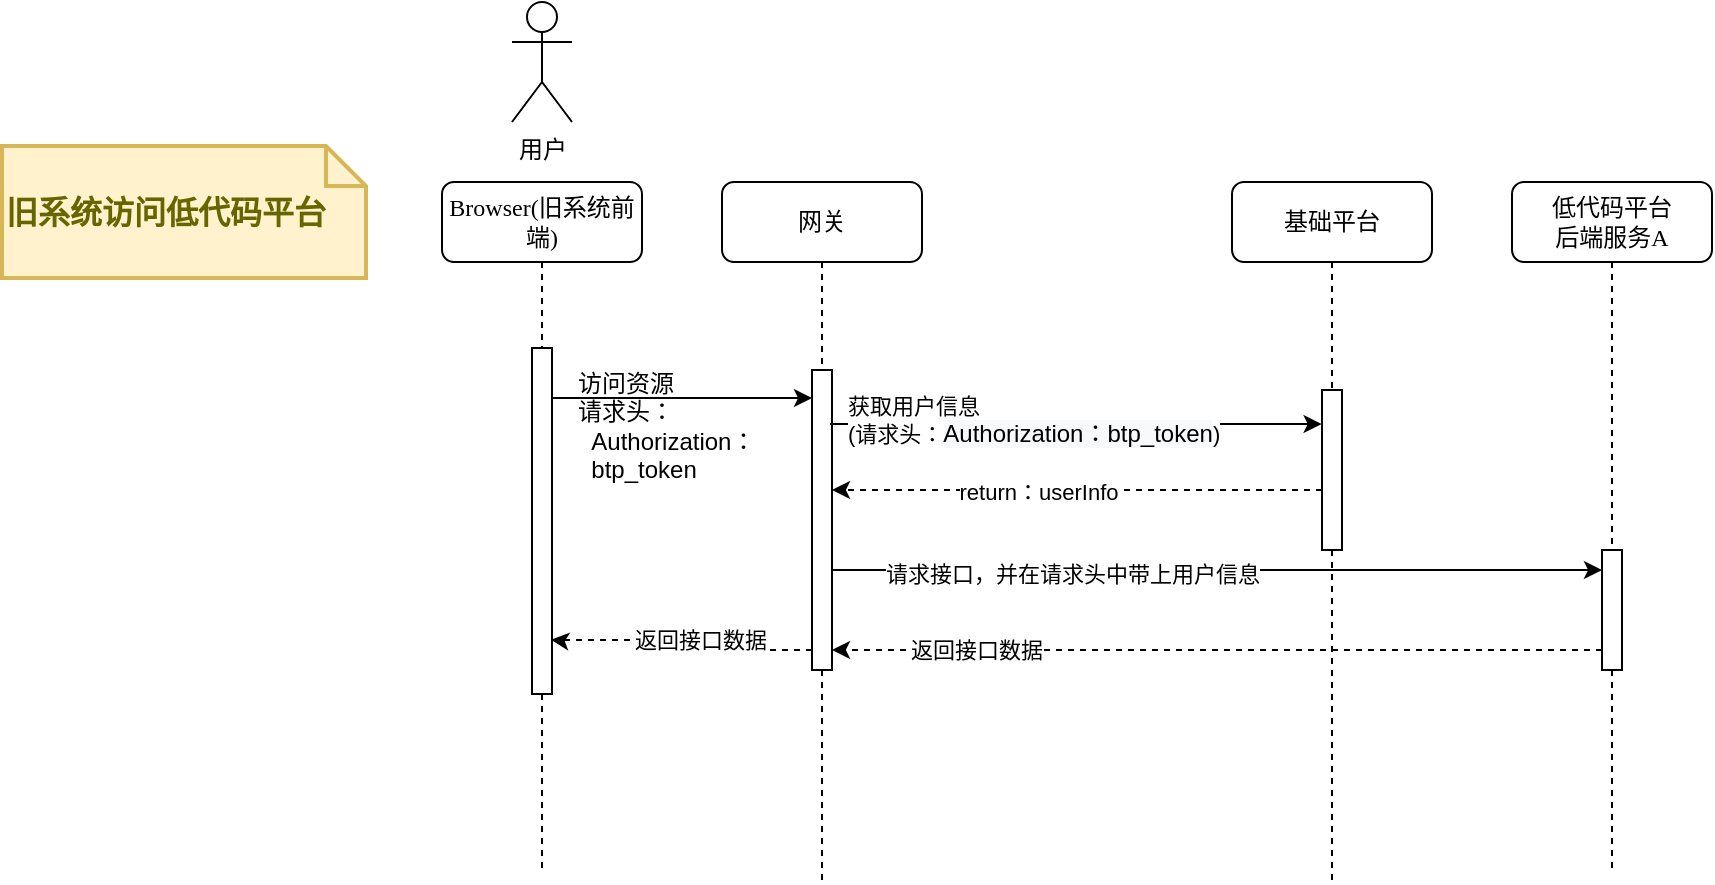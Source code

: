 <mxfile version="14.0.0" type="github">
  <diagram name="Page-1" id="13e1069c-82ec-6db2-03f1-153e76fe0fe0">
    <mxGraphModel dx="1128" dy="621" grid="0" gridSize="10" guides="0" tooltips="1" connect="1" arrows="1" fold="1" page="1" pageScale="1" pageWidth="1100" pageHeight="850" background="#ffffff" math="0" shadow="0">
      <root>
        <mxCell id="0" />
        <mxCell id="1" parent="0" />
        <mxCell id="7baba1c4bc27f4b0-2" value="网关" style="shape=umlLifeline;perimeter=lifelinePerimeter;whiteSpace=wrap;html=1;container=1;collapsible=0;recursiveResize=0;outlineConnect=0;rounded=1;shadow=0;comic=0;labelBackgroundColor=none;strokeWidth=1;fontFamily=Verdana;fontSize=12;align=center;" parent="1" vertex="1">
          <mxGeometry x="402" y="102" width="100" height="350" as="geometry" />
        </mxCell>
        <mxCell id="QnFFR12Hdzy7jSEyUIlK-40" value="" style="html=1;points=[];perimeter=orthogonalPerimeter;" parent="7baba1c4bc27f4b0-2" vertex="1">
          <mxGeometry x="45" y="94" width="10" height="150" as="geometry" />
        </mxCell>
        <mxCell id="7baba1c4bc27f4b0-4" value="基础平台" style="shape=umlLifeline;perimeter=lifelinePerimeter;whiteSpace=wrap;html=1;container=1;collapsible=0;recursiveResize=0;outlineConnect=0;rounded=1;shadow=0;comic=0;labelBackgroundColor=none;strokeWidth=1;fontFamily=Verdana;fontSize=12;align=center;" parent="1" vertex="1">
          <mxGeometry x="657" y="102" width="100" height="350" as="geometry" />
        </mxCell>
        <mxCell id="QnFFR12Hdzy7jSEyUIlK-49" value="" style="html=1;points=[];perimeter=orthogonalPerimeter;align=left;" parent="7baba1c4bc27f4b0-4" vertex="1">
          <mxGeometry x="45" y="104" width="10" height="80" as="geometry" />
        </mxCell>
        <mxCell id="7baba1c4bc27f4b0-5" value="低代码平台&lt;br&gt;后端服务A" style="shape=umlLifeline;perimeter=lifelinePerimeter;whiteSpace=wrap;html=1;container=1;collapsible=0;recursiveResize=0;outlineConnect=0;rounded=1;shadow=0;comic=0;labelBackgroundColor=none;strokeWidth=1;fontFamily=Verdana;fontSize=12;align=center;" parent="1" vertex="1">
          <mxGeometry x="797" y="102" width="100" height="345" as="geometry" />
        </mxCell>
        <mxCell id="QnFFR12Hdzy7jSEyUIlK-57" value="" style="html=1;points=[];perimeter=orthogonalPerimeter;align=left;" parent="7baba1c4bc27f4b0-5" vertex="1">
          <mxGeometry x="45" y="184" width="10" height="60" as="geometry" />
        </mxCell>
        <mxCell id="7baba1c4bc27f4b0-8" value="Browser(旧系统前端)" style="shape=umlLifeline;perimeter=lifelinePerimeter;whiteSpace=wrap;html=1;container=1;collapsible=0;recursiveResize=0;outlineConnect=0;rounded=1;shadow=0;comic=0;labelBackgroundColor=none;strokeWidth=1;fontFamily=Verdana;fontSize=12;align=center;" parent="1" vertex="1">
          <mxGeometry x="262" y="102" width="100" height="344" as="geometry" />
        </mxCell>
        <mxCell id="QnFFR12Hdzy7jSEyUIlK-39" value="" style="html=1;points=[];perimeter=orthogonalPerimeter;" parent="7baba1c4bc27f4b0-8" vertex="1">
          <mxGeometry x="45" y="83" width="10" height="173" as="geometry" />
        </mxCell>
        <mxCell id="QnFFR12Hdzy7jSEyUIlK-1" value="用户" style="shape=umlActor;verticalLabelPosition=bottom;verticalAlign=top;html=1;" parent="1" vertex="1">
          <mxGeometry x="297" y="12" width="30" height="60" as="geometry" />
        </mxCell>
        <mxCell id="QnFFR12Hdzy7jSEyUIlK-46" style="edgeStyle=orthogonalEdgeStyle;rounded=0;orthogonalLoop=1;jettySize=auto;html=1;" parent="1" source="QnFFR12Hdzy7jSEyUIlK-39" target="QnFFR12Hdzy7jSEyUIlK-40" edge="1">
          <mxGeometry relative="1" as="geometry">
            <Array as="points">
              <mxPoint x="370" y="210" />
              <mxPoint x="370" y="210" />
            </Array>
            <mxPoint x="327" y="206" as="sourcePoint" />
          </mxGeometry>
        </mxCell>
        <mxCell id="QnFFR12Hdzy7jSEyUIlK-48" value="&lt;span style=&quot;text-align: center&quot;&gt;访问资源&lt;/span&gt;&lt;br&gt;请求头：&lt;br&gt;&amp;nbsp; Authorization：&lt;br&gt;&amp;nbsp; btp_token" style="text;html=1;align=left;verticalAlign=middle;resizable=0;points=[];autosize=1;" parent="1" vertex="1">
          <mxGeometry x="328" y="194" width="100" height="60" as="geometry" />
        </mxCell>
        <mxCell id="QnFFR12Hdzy7jSEyUIlK-52" style="edgeStyle=orthogonalEdgeStyle;rounded=0;orthogonalLoop=1;jettySize=auto;html=1;entryX=-0.02;entryY=0.213;entryDx=0;entryDy=0;entryPerimeter=0;" parent="1" target="QnFFR12Hdzy7jSEyUIlK-49" edge="1">
          <mxGeometry relative="1" as="geometry">
            <mxPoint x="456" y="223" as="sourcePoint" />
            <mxPoint x="701" y="213" as="targetPoint" />
            <Array as="points">
              <mxPoint x="456" y="223" />
            </Array>
          </mxGeometry>
        </mxCell>
        <mxCell id="QnFFR12Hdzy7jSEyUIlK-53" value="获取用户信息&lt;br&gt;(请求头：&lt;span style=&quot;font-size: 12px ; background-color: rgb(248 , 249 , 250)&quot;&gt;Authorization：&lt;/span&gt;&lt;span style=&quot;font-size: 12px ; background-color: rgb(248 , 249 , 250)&quot;&gt;btp_token&lt;/span&gt;)" style="edgeLabel;html=1;align=left;verticalAlign=middle;resizable=0;points=[];" parent="QnFFR12Hdzy7jSEyUIlK-52" vertex="1" connectable="0">
          <mxGeometry x="-0.1" y="-1" relative="1" as="geometry">
            <mxPoint x="-103.33" y="-3.31" as="offset" />
          </mxGeometry>
        </mxCell>
        <mxCell id="QnFFR12Hdzy7jSEyUIlK-54" style="edgeStyle=orthogonalEdgeStyle;rounded=0;orthogonalLoop=1;jettySize=auto;html=1;dashed=1;" parent="1" source="QnFFR12Hdzy7jSEyUIlK-49" target="QnFFR12Hdzy7jSEyUIlK-40" edge="1">
          <mxGeometry relative="1" as="geometry">
            <Array as="points">
              <mxPoint x="592" y="256" />
              <mxPoint x="592" y="256" />
            </Array>
          </mxGeometry>
        </mxCell>
        <mxCell id="QnFFR12Hdzy7jSEyUIlK-55" value="return：userInfo" style="edgeLabel;html=1;align=center;verticalAlign=middle;resizable=0;points=[];" parent="QnFFR12Hdzy7jSEyUIlK-54" vertex="1" connectable="0">
          <mxGeometry x="0.241" y="1" relative="1" as="geometry">
            <mxPoint x="9.67" as="offset" />
          </mxGeometry>
        </mxCell>
        <mxCell id="QnFFR12Hdzy7jSEyUIlK-58" style="edgeStyle=orthogonalEdgeStyle;rounded=0;orthogonalLoop=1;jettySize=auto;html=1;" parent="1" source="QnFFR12Hdzy7jSEyUIlK-40" target="QnFFR12Hdzy7jSEyUIlK-57" edge="1">
          <mxGeometry relative="1" as="geometry">
            <Array as="points">
              <mxPoint x="562" y="296" />
              <mxPoint x="562" y="296" />
            </Array>
          </mxGeometry>
        </mxCell>
        <mxCell id="QnFFR12Hdzy7jSEyUIlK-59" value="请求接口，并在请求头中带上用户信息" style="edgeLabel;html=1;align=center;verticalAlign=middle;resizable=0;points=[];" parent="QnFFR12Hdzy7jSEyUIlK-58" vertex="1" connectable="0">
          <mxGeometry x="0.157" y="-3" relative="1" as="geometry">
            <mxPoint x="-102.33" y="-1" as="offset" />
          </mxGeometry>
        </mxCell>
        <mxCell id="QnFFR12Hdzy7jSEyUIlK-60" style="edgeStyle=orthogonalEdgeStyle;rounded=0;orthogonalLoop=1;jettySize=auto;html=1;entryX=1;entryY=0.933;entryDx=0;entryDy=0;entryPerimeter=0;dashed=1;" parent="1" source="QnFFR12Hdzy7jSEyUIlK-57" target="QnFFR12Hdzy7jSEyUIlK-40" edge="1">
          <mxGeometry relative="1" as="geometry">
            <Array as="points">
              <mxPoint x="808" y="336" />
              <mxPoint x="808" y="336" />
            </Array>
          </mxGeometry>
        </mxCell>
        <mxCell id="QnFFR12Hdzy7jSEyUIlK-61" value="返回接口数据" style="edgeLabel;html=1;align=center;verticalAlign=middle;resizable=0;points=[];" parent="QnFFR12Hdzy7jSEyUIlK-60" vertex="1" connectable="0">
          <mxGeometry x="-0.166" y="2" relative="1" as="geometry">
            <mxPoint x="-152.83" y="-1.99" as="offset" />
          </mxGeometry>
        </mxCell>
        <mxCell id="QnFFR12Hdzy7jSEyUIlK-63" style="edgeStyle=orthogonalEdgeStyle;rounded=0;orthogonalLoop=1;jettySize=auto;html=1;entryX=0.95;entryY=0.843;entryDx=0;entryDy=0;entryPerimeter=0;dashed=1;" parent="1" source="QnFFR12Hdzy7jSEyUIlK-40" target="QnFFR12Hdzy7jSEyUIlK-39" edge="1">
          <mxGeometry relative="1" as="geometry">
            <Array as="points">
              <mxPoint x="412" y="336" />
              <mxPoint x="412" y="331" />
              <mxPoint x="318" y="331" />
            </Array>
            <mxPoint x="332" y="335.92" as="targetPoint" />
          </mxGeometry>
        </mxCell>
        <mxCell id="QnFFR12Hdzy7jSEyUIlK-64" value="返回接口数据" style="edgeLabel;html=1;align=center;verticalAlign=middle;resizable=0;points=[];" parent="QnFFR12Hdzy7jSEyUIlK-63" vertex="1" connectable="0">
          <mxGeometry x="-0.325" relative="1" as="geometry">
            <mxPoint x="-15.83" as="offset" />
          </mxGeometry>
        </mxCell>
        <mxCell id="QnFFR12Hdzy7jSEyUIlK-66" value="旧系统访问低代码平台" style="shape=note;strokeWidth=2;fontSize=16;size=20;whiteSpace=wrap;html=1;fillColor=#fff2cc;strokeColor=#d6b656;fontColor=#666600;align=left;fontStyle=1" parent="1" vertex="1">
          <mxGeometry x="42" y="84" width="182" height="66" as="geometry" />
        </mxCell>
      </root>
    </mxGraphModel>
  </diagram>
</mxfile>
